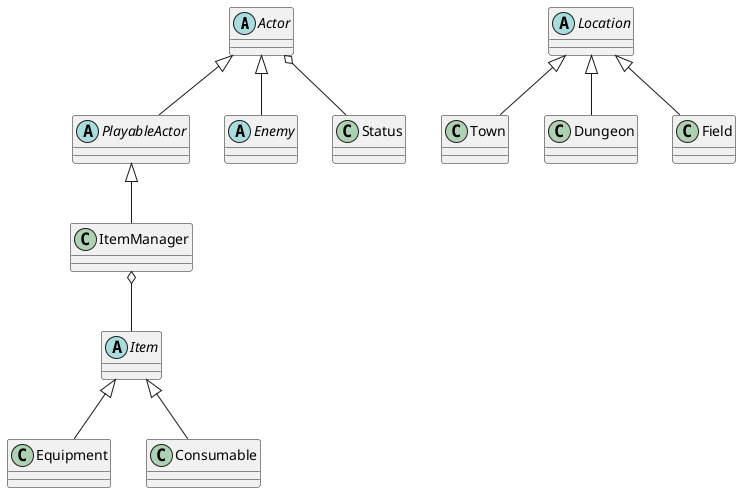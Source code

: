 @startuml Overview
' ==============================
' システム外観
' ==============================
abstract Actor
abstract PlayableActor
abstract Enemy
class Status
class ItemManager
abstract Item
class Equipment
class Consumable
abstract Location
class Town
class Dungeon
class Field

Actor <|-- PlayableActor
Actor <|-- Enemy
Actor o-- Status
PlayableActor <|-- ItemManager
ItemManager o-- Item
Item <|-- Equipment
Item <|-- Consumable
Location <|-- Town
Location <|-- Dungeon
Location <|-- Field

@enduml

@startuml Character
' ==============================
' キャラクター関連
' ==============================
abstract Actor{
	+ BaseStatus BaseStatus
	+ Vecotr2 position
	+ ItemManager inventory
	+ void move(int x, int y)
	+ void attack(Actor target)
}
class PlayableActor{}
abstract Enemy{}

' ------------------------------
' Actor
' ------------------------------
Actor "1" <|-- "*" PlayableActor
Actor "1" <|-- "*" Enemy
Actor "1" *-- "*" Status

' ------------------------------
' Enemy
' ------------------------------
Enemy <|-- Goblin
Enemy <|-- Slime
Enemy <|-- AnyOtherEnemy

@enduml

@startuml Status
' ==============================
' ステータス関連
' ==============================
abstract Actor
abstract PlayableActor

struct BaseStatus{
	int health
	int CON
	int SIZ
	int DEX
	int APP
	int INT
	int POW
	int EDU
	int LUK
	int EXP
	int XP
}
struct CombatStatus{
	int AttackPower
	int MagicPower
	int AttackResist
	int MagicResist
}
struct LifeStatus{
	int 信頼度
	int スタミナ
}
struct SexualStatus{
	int 性欲
	int えっち熟練度
	int 感度
	int 妊娠率
	int 危険日
}
struct ActivityCount{
	int 性交回数
	int プレイごとのカウント
}

' ------------------------------
' Actor
' ------------------------------
Actor "1" <|-- "*" PlayableActor
Actor "1" *-- "1" ItemManager : Itemを管理
Actor "1" *-- "1" BaseStatus : ステータスを管理
Actor "1" *-- "1" CombatStatus : 戦闘時参照
Actor "1" *-- "1" SexualStatus : えっち時やえっちイベントで参照

' ------------------------------
' PlayableActor
' ------------------------------
PlayableActor "1" *-- "1" LifeStatus
PlayableActor "1" *-- "1" ActivityCount

@enduml

@startuml Item
' ==============================
' アイテム関連
' ==============================
class ItemManager{
	+ Item[] items
	+ item[] equipments
	+ void useItem(Item item)
	+ void equip(Equipment equipment)
}
abstract Item{
	+ string name
	+ string description
	+ void use(Actor target)
}
abstract Equipment{
	+ void Remove(Equipment)
}
' 着脱機能
' 呪いの装備とかは「何もしないRemove」で実装する
abstract Weapon
abstract Armor
abstract Actor

' ------------------------------
' Item
' ------------------------------
Item "1" o-- "*" Equipment : 装備
Item "1" o-- "*" Consumable : 使用

' ------------------------------
' Equipment
' ------------------------------
Equipment "1" <|-- "*" Weapon
Equipment "1" <|-- "*" Armor

Actor "1" *-- "*" ItemManager

' ------------------------------
' ItemManagerとItem
' ------------------------------
ItemManager "1" o-- "*" Item : 所持

' ------------------------------
' Consumable
' ------------------------------
object Potion
object Food
object AnyOtherItems

Consumable <|-- Potion
Consumable <|-- Food
Consumable <|-- AnyOtherItems

@enduml

@startuml World
' ==============================
' ワールド
' ==============================
abstract Location{
	+ void loadMap()
	+ void renderMap()
}
abstract FieldObject{}
abstract Facility{}
abstract Item
abstract Enemy

' ------------------------------
' Location
' ------------------------------
Location <|-- Town
Location <|-- Dungeon
Location <|-- Field
Location *-- FieldObject
' --- Mapと他のクラス ---
Location o-- Enemy : 出現敵
Location o-- Item : フィールドアイテム

' ------------------------------
' FieldObject
' ------------------------------
object 家具
object 岩
object 罠

FieldObject <|-- FieldGimmick
FieldObject <|-- Prop
Prop -- 家具
FieldGimmick -- 岩
FieldGimmick -- 罠

' ------------------------------
' Town
' ------------------------------
Town <|-- Facility

@enduml

@startuml GameMode
' ==============================
' ゲームモード遷移
' ==============================
[*] --> StartMenu
StartMenu --> Town
StartMenu --> [*] : デスクトップに戻る

Town --> StartMenu : ゲーム終了
Town --> Adventure : 探索開始

Adventure --> Battle : 戦闘イベント発生

Battle --> Win : 戦闘に勝利
Win --> Adventure

Battle --> GameOver : 体力ゼロ

StartMenu --> Option : オプションボタン押下
Town --> Option : オプションボタン押下
Adventure --> Option : オプションボタン押下
@enduml

@startuml Talk
' ==============================
' 会話イベント遷移
' ==============================
Town --> Talk : 会話イベント発生
Talk --> Town : 会話終了
Talk --> Adventure : 会話イベント終了

Adventure --> Talk : 会話イベント発生
Adventure --> Win : 勝利
Adventure --> GameOver : 敗北

Win --> Talk : 条件を満たした場合、イベントCGに遷移

GameOver --> Talk
@enduml